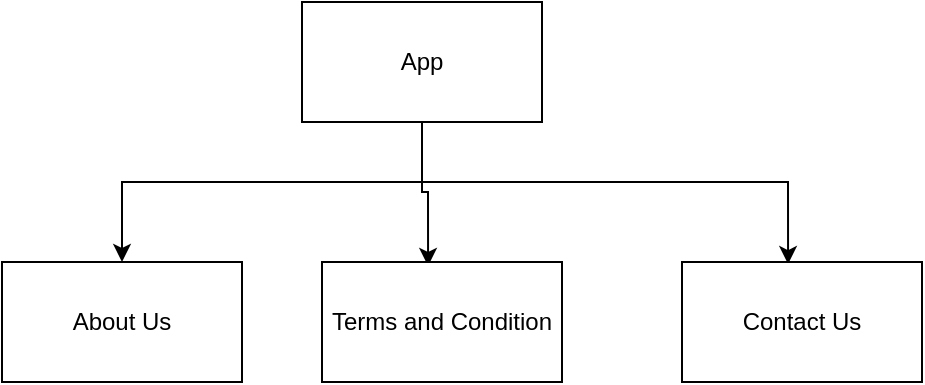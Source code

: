 <mxfile version="14.4.3" type="device"><diagram id="bn2OSpw6OGCxegc3O5yS" name="Page-1"><mxGraphModel dx="1092" dy="494" grid="1" gridSize="10" guides="1" tooltips="1" connect="1" arrows="1" fold="1" page="1" pageScale="1" pageWidth="850" pageHeight="1100" math="0" shadow="0"><root><mxCell id="0"/><mxCell id="1" parent="0"/><mxCell id="OmbLNYDGMS6gieOaQj6F-3" style="edgeStyle=orthogonalEdgeStyle;rounded=0;orthogonalLoop=1;jettySize=auto;html=1;entryX=0.5;entryY=0;entryDx=0;entryDy=0;" edge="1" parent="1" source="OmbLNYDGMS6gieOaQj6F-1" target="OmbLNYDGMS6gieOaQj6F-2"><mxGeometry relative="1" as="geometry"><Array as="points"><mxPoint x="390" y="150"/><mxPoint x="240" y="150"/></Array></mxGeometry></mxCell><mxCell id="OmbLNYDGMS6gieOaQj6F-7" style="edgeStyle=orthogonalEdgeStyle;rounded=0;orthogonalLoop=1;jettySize=auto;html=1;entryX=0.442;entryY=0.033;entryDx=0;entryDy=0;entryPerimeter=0;" edge="1" parent="1" source="OmbLNYDGMS6gieOaQj6F-1" target="OmbLNYDGMS6gieOaQj6F-5"><mxGeometry relative="1" as="geometry"><Array as="points"><mxPoint x="390" y="155"/><mxPoint x="393" y="155"/></Array></mxGeometry></mxCell><mxCell id="OmbLNYDGMS6gieOaQj6F-9" style="edgeStyle=orthogonalEdgeStyle;rounded=0;orthogonalLoop=1;jettySize=auto;html=1;entryX=0.442;entryY=0.017;entryDx=0;entryDy=0;entryPerimeter=0;" edge="1" parent="1" source="OmbLNYDGMS6gieOaQj6F-1" target="OmbLNYDGMS6gieOaQj6F-6"><mxGeometry relative="1" as="geometry"><Array as="points"><mxPoint x="390" y="150"/><mxPoint x="573" y="150"/></Array></mxGeometry></mxCell><mxCell id="OmbLNYDGMS6gieOaQj6F-1" value="App" style="whiteSpace=wrap;html=1;" vertex="1" parent="1"><mxGeometry x="330" y="60" width="120" height="60" as="geometry"/></mxCell><mxCell id="OmbLNYDGMS6gieOaQj6F-2" value="About Us" style="rounded=0;whiteSpace=wrap;html=1;" vertex="1" parent="1"><mxGeometry x="180" y="190" width="120" height="60" as="geometry"/></mxCell><mxCell id="OmbLNYDGMS6gieOaQj6F-5" value="Terms and Condition" style="rounded=0;whiteSpace=wrap;html=1;" vertex="1" parent="1"><mxGeometry x="340" y="190" width="120" height="60" as="geometry"/></mxCell><mxCell id="OmbLNYDGMS6gieOaQj6F-6" value="Contact Us" style="rounded=0;whiteSpace=wrap;html=1;" vertex="1" parent="1"><mxGeometry x="520" y="190" width="120" height="60" as="geometry"/></mxCell></root></mxGraphModel></diagram></mxfile>